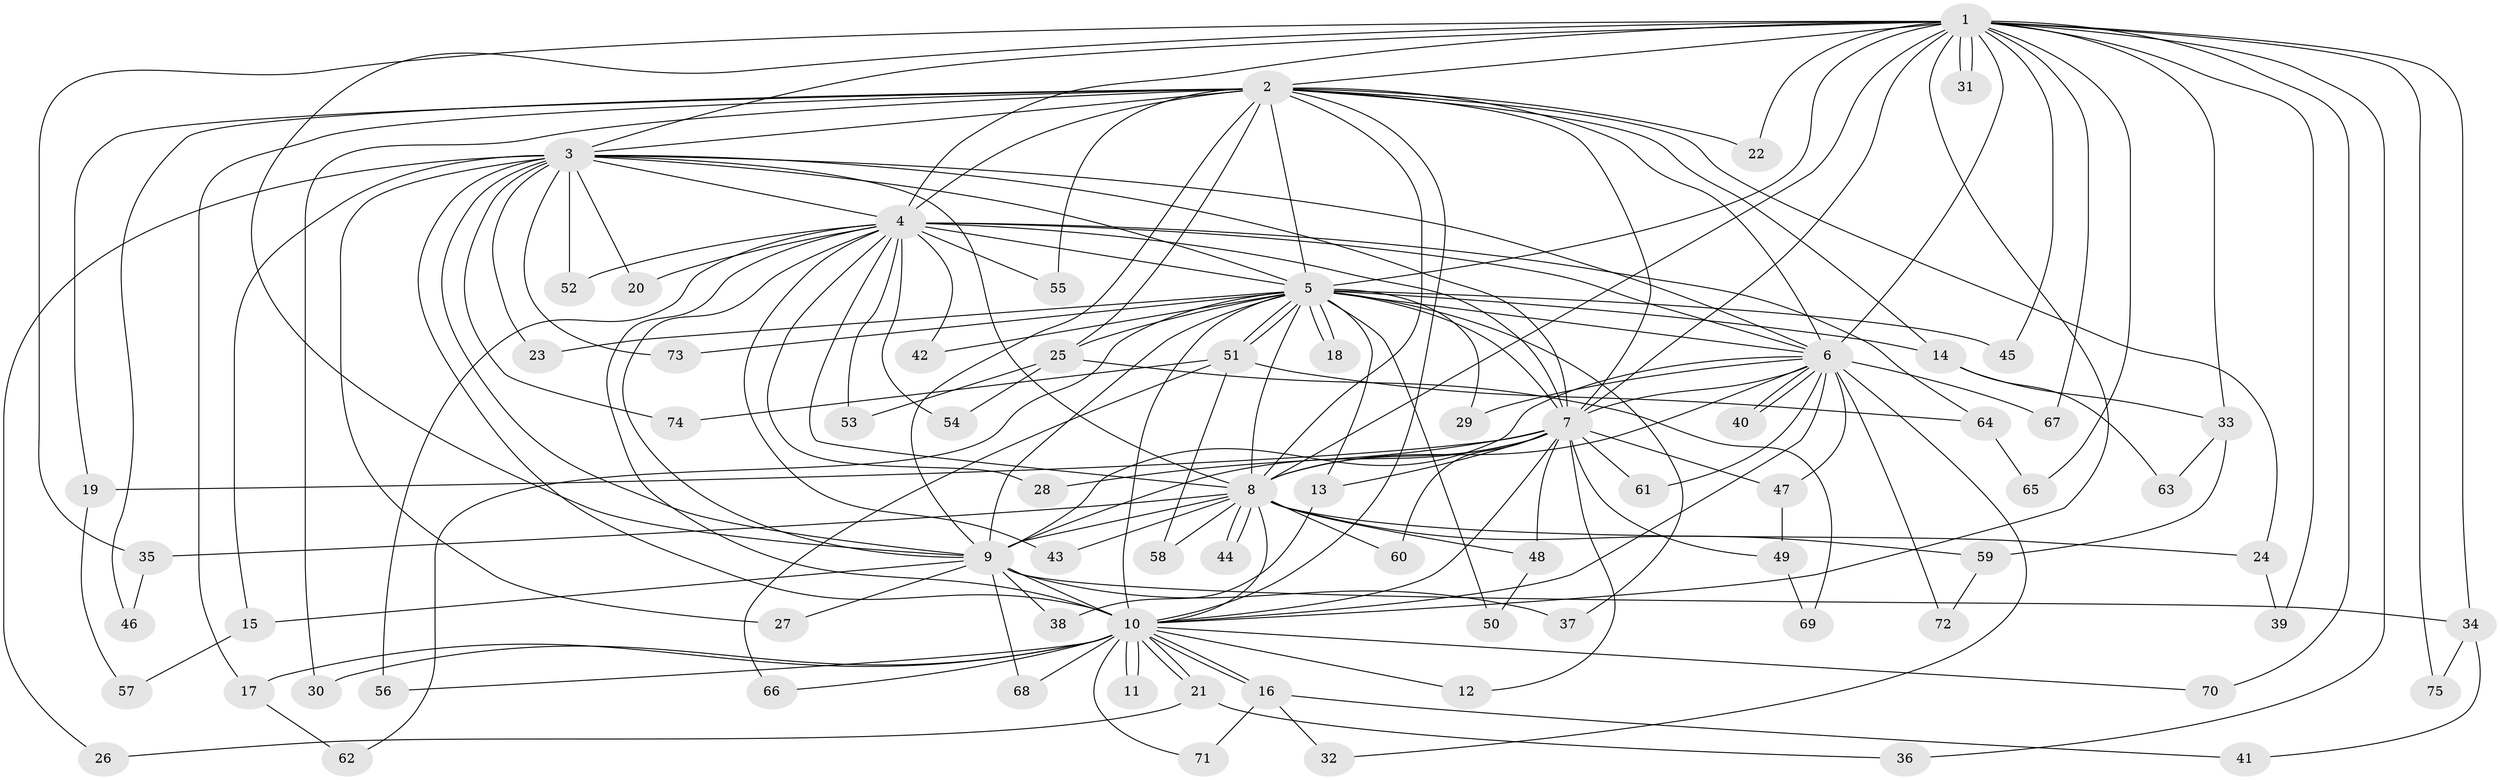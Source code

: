 // Generated by graph-tools (version 1.1) at 2025/13/03/09/25 04:13:43]
// undirected, 75 vertices, 175 edges
graph export_dot {
graph [start="1"]
  node [color=gray90,style=filled];
  1;
  2;
  3;
  4;
  5;
  6;
  7;
  8;
  9;
  10;
  11;
  12;
  13;
  14;
  15;
  16;
  17;
  18;
  19;
  20;
  21;
  22;
  23;
  24;
  25;
  26;
  27;
  28;
  29;
  30;
  31;
  32;
  33;
  34;
  35;
  36;
  37;
  38;
  39;
  40;
  41;
  42;
  43;
  44;
  45;
  46;
  47;
  48;
  49;
  50;
  51;
  52;
  53;
  54;
  55;
  56;
  57;
  58;
  59;
  60;
  61;
  62;
  63;
  64;
  65;
  66;
  67;
  68;
  69;
  70;
  71;
  72;
  73;
  74;
  75;
  1 -- 2;
  1 -- 3;
  1 -- 4;
  1 -- 5;
  1 -- 6;
  1 -- 7;
  1 -- 8;
  1 -- 9;
  1 -- 10;
  1 -- 22;
  1 -- 31;
  1 -- 31;
  1 -- 33;
  1 -- 34;
  1 -- 35;
  1 -- 36;
  1 -- 39;
  1 -- 45;
  1 -- 65;
  1 -- 67;
  1 -- 70;
  1 -- 75;
  2 -- 3;
  2 -- 4;
  2 -- 5;
  2 -- 6;
  2 -- 7;
  2 -- 8;
  2 -- 9;
  2 -- 10;
  2 -- 14;
  2 -- 17;
  2 -- 19;
  2 -- 22;
  2 -- 24;
  2 -- 25;
  2 -- 30;
  2 -- 46;
  2 -- 55;
  3 -- 4;
  3 -- 5;
  3 -- 6;
  3 -- 7;
  3 -- 8;
  3 -- 9;
  3 -- 10;
  3 -- 15;
  3 -- 20;
  3 -- 23;
  3 -- 26;
  3 -- 27;
  3 -- 52;
  3 -- 73;
  3 -- 74;
  4 -- 5;
  4 -- 6;
  4 -- 7;
  4 -- 8;
  4 -- 9;
  4 -- 10;
  4 -- 20;
  4 -- 28;
  4 -- 42;
  4 -- 43;
  4 -- 52;
  4 -- 53;
  4 -- 54;
  4 -- 55;
  4 -- 56;
  4 -- 64;
  5 -- 6;
  5 -- 7;
  5 -- 8;
  5 -- 9;
  5 -- 10;
  5 -- 13;
  5 -- 14;
  5 -- 18;
  5 -- 18;
  5 -- 23;
  5 -- 25;
  5 -- 29;
  5 -- 37;
  5 -- 42;
  5 -- 45;
  5 -- 50;
  5 -- 51;
  5 -- 51;
  5 -- 62;
  5 -- 73;
  6 -- 7;
  6 -- 8;
  6 -- 9;
  6 -- 10;
  6 -- 29;
  6 -- 32;
  6 -- 40;
  6 -- 40;
  6 -- 47;
  6 -- 61;
  6 -- 67;
  6 -- 72;
  7 -- 8;
  7 -- 9;
  7 -- 10;
  7 -- 12;
  7 -- 13;
  7 -- 19;
  7 -- 28;
  7 -- 47;
  7 -- 48;
  7 -- 49;
  7 -- 60;
  7 -- 61;
  8 -- 9;
  8 -- 10;
  8 -- 24;
  8 -- 35;
  8 -- 43;
  8 -- 44;
  8 -- 44;
  8 -- 48;
  8 -- 58;
  8 -- 59;
  8 -- 60;
  9 -- 10;
  9 -- 15;
  9 -- 27;
  9 -- 34;
  9 -- 37;
  9 -- 38;
  9 -- 68;
  10 -- 11;
  10 -- 11;
  10 -- 12;
  10 -- 16;
  10 -- 16;
  10 -- 17;
  10 -- 21;
  10 -- 21;
  10 -- 30;
  10 -- 56;
  10 -- 66;
  10 -- 68;
  10 -- 70;
  10 -- 71;
  13 -- 38;
  14 -- 33;
  14 -- 63;
  15 -- 57;
  16 -- 32;
  16 -- 41;
  16 -- 71;
  17 -- 62;
  19 -- 57;
  21 -- 26;
  21 -- 36;
  24 -- 39;
  25 -- 53;
  25 -- 54;
  25 -- 69;
  33 -- 59;
  33 -- 63;
  34 -- 41;
  34 -- 75;
  35 -- 46;
  47 -- 49;
  48 -- 50;
  49 -- 69;
  51 -- 58;
  51 -- 64;
  51 -- 66;
  51 -- 74;
  59 -- 72;
  64 -- 65;
}
